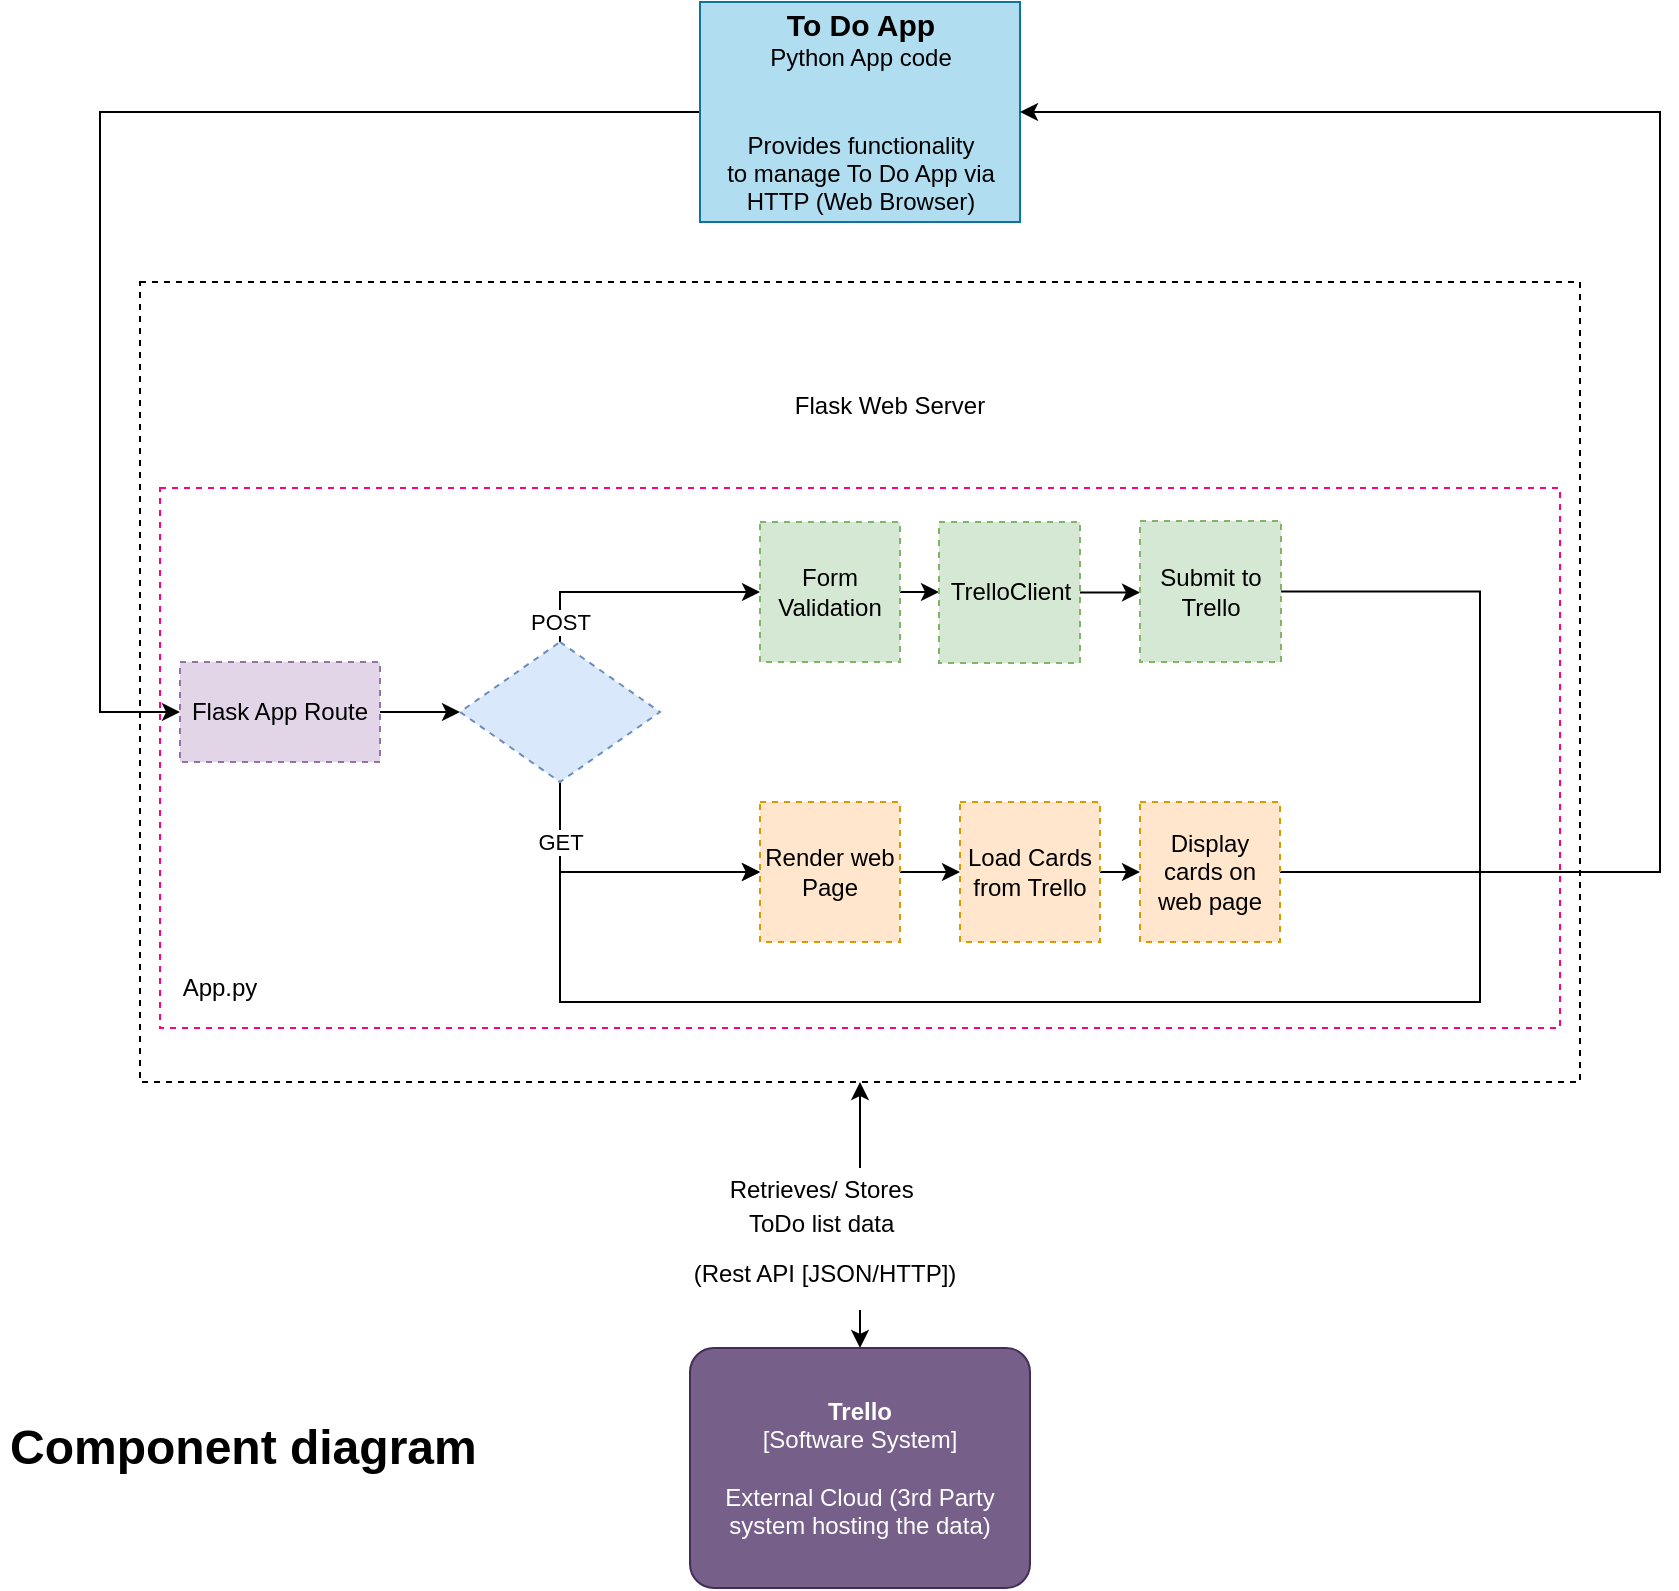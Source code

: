 <mxfile version="14.3.1" type="device"><diagram id="-W3TcTMj0ZsJ3J8jNqaA" name="Page-1"><mxGraphModel dx="942" dy="566" grid="1" gridSize="10" guides="1" tooltips="1" connect="1" arrows="1" fold="1" page="1" pageScale="1" pageWidth="1169" pageHeight="827" math="0" shadow="0"><root><mxCell id="0"/><mxCell id="1" parent="0"/><mxCell id="j61ATMrA_P4RsWBt30EL-5" value="" style="rounded=0;whiteSpace=wrap;html=1;dashed=1;" parent="1" vertex="1"><mxGeometry x="110" y="167" width="720" height="400" as="geometry"/></mxCell><object placeholders="1" c4Name="Trello" c4Type="Software System" c4Description="External Cloud (3rd Party system hosting the data)" label="&lt;b&gt;%c4Name%&lt;/b&gt;&lt;div&gt;[%c4Type%]&lt;/div&gt;&lt;br&gt;&lt;div&gt;%c4Description%&lt;/div&gt;" id="oGpcLFp7hsdf_byBkaVy-14"><mxCell style="rounded=1;whiteSpace=wrap;html=1;labelBackgroundColor=none;fillColor=#76608a;align=center;arcSize=10;strokeColor=#432D57;metaEdit=1;metaData={&quot;c4Type&quot;:{&quot;editable&quot;:false}};points=[[0.25,0,0],[0.5,0,0],[0.75,0,0],[1,0.25,0],[1,0.5,0],[1,0.75,0],[0.75,1,0],[0.5,1,0],[0.25,1,0],[0,0.75,0],[0,0.5,0],[0,0.25,0]];fontColor=#ffffff;" parent="1" vertex="1"><mxGeometry x="385" y="700" width="170" height="120" as="geometry"/></mxCell></object><mxCell id="oGpcLFp7hsdf_byBkaVy-25" value="&lt;h1&gt;Component diagram&lt;/h1&gt;&lt;p&gt;&lt;br&gt;&lt;/p&gt;" style="text;html=1;strokeColor=none;fillColor=none;spacing=5;spacingTop=-20;whiteSpace=wrap;overflow=hidden;rounded=0;" parent="1" vertex="1"><mxGeometry x="40" y="730" width="300" height="50" as="geometry"/></mxCell><mxCell id="j61ATMrA_P4RsWBt30EL-6" value="Flask Web Server" style="text;html=1;strokeColor=none;fillColor=none;align=center;verticalAlign=middle;whiteSpace=wrap;rounded=0;dashed=1;" parent="1" vertex="1"><mxGeometry x="410" y="211" width="150" height="36" as="geometry"/></mxCell><object label="" id="oGpcLFp7hsdf_byBkaVy-17"><mxCell style="endArrow=classic;startArrow=classic;html=1;entryX=0.5;entryY=0;entryDx=0;entryDy=0;entryPerimeter=0;exitX=0.5;exitY=1;exitDx=0;exitDy=0;" parent="1" source="j61ATMrA_P4RsWBt30EL-5" target="oGpcLFp7hsdf_byBkaVy-14" edge="1"><mxGeometry width="50" height="50" relative="1" as="geometry"><mxPoint x="840" y="387" as="sourcePoint"/><mxPoint x="480" y="267" as="targetPoint"/></mxGeometry></mxCell></object><mxCell id="oGpcLFp7hsdf_byBkaVy-18" value="&lt;p style=&quot;line-height: 0%&quot;&gt;&lt;font style=&quot;font-size: 12px&quot;&gt;Retrieves/ Stores&amp;nbsp;&lt;/font&gt;&lt;/p&gt;&lt;p style=&quot;line-height: 120%&quot;&gt;&lt;font style=&quot;font-size: 12px ; line-height: 100%&quot;&gt;ToDo list data&amp;nbsp;&lt;/font&gt;&lt;/p&gt;&lt;p style=&quot;line-height: 120%&quot;&gt;&lt;font style=&quot;font-size: 12px ; line-height: 100%&quot;&gt;(Rest API [JSON/HTTP])&lt;/font&gt;&lt;/p&gt;" style="edgeLabel;html=1;align=center;verticalAlign=middle;resizable=0;points=[];imageHeight=24;autosize=0;" parent="oGpcLFp7hsdf_byBkaVy-17" vertex="1" connectable="0"><mxGeometry x="0.189" y="-1" relative="1" as="geometry"><mxPoint x="-17" y="-1" as="offset"/></mxGeometry></mxCell><mxCell id="dG2j1aDjv72PmFILOHl3-16" style="edgeStyle=orthogonalEdgeStyle;rounded=0;orthogonalLoop=1;jettySize=auto;html=1;exitX=0;exitY=0.5;exitDx=0;exitDy=0;entryX=0;entryY=0.5;entryDx=0;entryDy=0;" edge="1" parent="1" source="dG2j1aDjv72PmFILOHl3-2" target="dG2j1aDjv72PmFILOHl3-4"><mxGeometry relative="1" as="geometry"><Array as="points"><mxPoint x="90" y="82"/><mxPoint x="90" y="382"/></Array></mxGeometry></mxCell><mxCell id="dG2j1aDjv72PmFILOHl3-2" value="&lt;font style=&quot;font-size: 15px&quot;&gt;&lt;b&gt;To Do App&lt;/b&gt;&lt;/font&gt;&lt;br&gt;Python App code&lt;br&gt;&lt;br&gt;&lt;br&gt;Provides functionality&lt;br&gt;to manage To Do App via &lt;br&gt;HTTP (Web Browser)" style="html=1;dashed=0;whitespace=wrap;fillColor=#b1ddf0;strokeColor=#10739e;" vertex="1" parent="1"><mxGeometry x="390" y="27" width="160" height="110" as="geometry"/></mxCell><mxCell id="dG2j1aDjv72PmFILOHl3-11" style="edgeStyle=orthogonalEdgeStyle;rounded=0;orthogonalLoop=1;jettySize=auto;html=1;exitX=0.5;exitY=0;exitDx=0;exitDy=0;" edge="1" parent="1" source="dG2j1aDjv72PmFILOHl3-3" target="dG2j1aDjv72PmFILOHl3-5"><mxGeometry relative="1" as="geometry"/></mxCell><mxCell id="dG2j1aDjv72PmFILOHl3-12" value="POST" style="edgeLabel;html=1;align=center;verticalAlign=middle;resizable=0;points=[];" vertex="1" connectable="0" parent="dG2j1aDjv72PmFILOHl3-11"><mxGeometry x="-0.185" y="-1" relative="1" as="geometry"><mxPoint x="-26" y="14" as="offset"/></mxGeometry></mxCell><mxCell id="dG2j1aDjv72PmFILOHl3-13" style="edgeStyle=orthogonalEdgeStyle;rounded=0;orthogonalLoop=1;jettySize=auto;html=1;exitX=0.5;exitY=1;exitDx=0;exitDy=0;entryX=0;entryY=0.5;entryDx=0;entryDy=0;" edge="1" parent="1" source="dG2j1aDjv72PmFILOHl3-3" target="dG2j1aDjv72PmFILOHl3-7"><mxGeometry relative="1" as="geometry"/></mxCell><mxCell id="dG2j1aDjv72PmFILOHl3-14" value="GET" style="edgeLabel;html=1;align=center;verticalAlign=middle;resizable=0;points=[];" vertex="1" connectable="0" parent="dG2j1aDjv72PmFILOHl3-13"><mxGeometry x="-0.06" y="-2" relative="1" as="geometry"><mxPoint x="-23" y="-17" as="offset"/></mxGeometry></mxCell><mxCell id="dG2j1aDjv72PmFILOHl3-3" value="" style="rhombus;whiteSpace=wrap;html=1;dashed=1;fillColor=#dae8fc;strokeColor=#6c8ebf;" vertex="1" parent="1"><mxGeometry x="270" y="347" width="100" height="70" as="geometry"/></mxCell><mxCell id="dG2j1aDjv72PmFILOHl3-15" style="edgeStyle=orthogonalEdgeStyle;rounded=0;orthogonalLoop=1;jettySize=auto;html=1;exitX=1;exitY=0.5;exitDx=0;exitDy=0;entryX=0;entryY=0.5;entryDx=0;entryDy=0;" edge="1" parent="1" source="dG2j1aDjv72PmFILOHl3-4" target="dG2j1aDjv72PmFILOHl3-3"><mxGeometry relative="1" as="geometry"/></mxCell><mxCell id="dG2j1aDjv72PmFILOHl3-4" value="Flask App Route" style="rounded=0;whiteSpace=wrap;html=1;dashed=1;fillColor=#e1d5e7;strokeColor=#9673a6;" vertex="1" parent="1"><mxGeometry x="130" y="357" width="100" height="50" as="geometry"/></mxCell><mxCell id="dG2j1aDjv72PmFILOHl3-21" style="edgeStyle=orthogonalEdgeStyle;rounded=0;orthogonalLoop=1;jettySize=auto;html=1;exitX=1;exitY=0.5;exitDx=0;exitDy=0;entryX=0;entryY=0.5;entryDx=0;entryDy=0;" edge="1" parent="1" source="dG2j1aDjv72PmFILOHl3-5" target="dG2j1aDjv72PmFILOHl3-6"><mxGeometry relative="1" as="geometry"/></mxCell><mxCell id="dG2j1aDjv72PmFILOHl3-5" value="Form Validation" style="whiteSpace=wrap;html=1;aspect=fixed;dashed=1;fillColor=#d5e8d4;strokeColor=#82b366;" vertex="1" parent="1"><mxGeometry x="420" y="287" width="70" height="70" as="geometry"/></mxCell><mxCell id="dG2j1aDjv72PmFILOHl3-22" style="edgeStyle=orthogonalEdgeStyle;rounded=0;orthogonalLoop=1;jettySize=auto;html=1;exitX=1;exitY=0.5;exitDx=0;exitDy=0;entryX=0;entryY=0.5;entryDx=0;entryDy=0;" edge="1" parent="1" source="dG2j1aDjv72PmFILOHl3-6" target="dG2j1aDjv72PmFILOHl3-18"><mxGeometry relative="1" as="geometry"/></mxCell><mxCell id="dG2j1aDjv72PmFILOHl3-6" value="TrelloClient" style="whiteSpace=wrap;html=1;aspect=fixed;dashed=1;fillColor=#d5e8d4;strokeColor=#82b366;" vertex="1" parent="1"><mxGeometry x="509.5" y="287" width="70.5" height="70.5" as="geometry"/></mxCell><mxCell id="dG2j1aDjv72PmFILOHl3-23" style="edgeStyle=orthogonalEdgeStyle;rounded=0;orthogonalLoop=1;jettySize=auto;html=1;exitX=1;exitY=0.5;exitDx=0;exitDy=0;entryX=0;entryY=0.5;entryDx=0;entryDy=0;" edge="1" parent="1" source="dG2j1aDjv72PmFILOHl3-7" target="dG2j1aDjv72PmFILOHl3-8"><mxGeometry relative="1" as="geometry"/></mxCell><mxCell id="dG2j1aDjv72PmFILOHl3-7" value="Render web Page" style="whiteSpace=wrap;html=1;aspect=fixed;dashed=1;fillColor=#ffe6cc;strokeColor=#d79b00;" vertex="1" parent="1"><mxGeometry x="420" y="427" width="70" height="70" as="geometry"/></mxCell><mxCell id="dG2j1aDjv72PmFILOHl3-24" style="edgeStyle=orthogonalEdgeStyle;rounded=0;orthogonalLoop=1;jettySize=auto;html=1;exitX=1;exitY=0.5;exitDx=0;exitDy=0;entryX=0;entryY=0.5;entryDx=0;entryDy=0;" edge="1" parent="1" source="dG2j1aDjv72PmFILOHl3-8" target="dG2j1aDjv72PmFILOHl3-9"><mxGeometry relative="1" as="geometry"/></mxCell><mxCell id="dG2j1aDjv72PmFILOHl3-8" value="Load Cards from Trello" style="whiteSpace=wrap;html=1;aspect=fixed;dashed=1;fillColor=#ffe6cc;strokeColor=#d79b00;" vertex="1" parent="1"><mxGeometry x="520" y="427" width="70" height="70" as="geometry"/></mxCell><mxCell id="dG2j1aDjv72PmFILOHl3-17" style="edgeStyle=orthogonalEdgeStyle;rounded=0;orthogonalLoop=1;jettySize=auto;html=1;exitX=1;exitY=0.5;exitDx=0;exitDy=0;entryX=1;entryY=0.5;entryDx=0;entryDy=0;" edge="1" parent="1" source="dG2j1aDjv72PmFILOHl3-9" target="dG2j1aDjv72PmFILOHl3-2"><mxGeometry relative="1" as="geometry"><Array as="points"><mxPoint x="870" y="462"/><mxPoint x="870" y="82"/></Array></mxGeometry></mxCell><mxCell id="dG2j1aDjv72PmFILOHl3-9" value="Display cards on web page" style="whiteSpace=wrap;html=1;aspect=fixed;dashed=1;fillColor=#ffe6cc;strokeColor=#d79b00;" vertex="1" parent="1"><mxGeometry x="610" y="427" width="70" height="70" as="geometry"/></mxCell><mxCell id="dG2j1aDjv72PmFILOHl3-20" style="edgeStyle=orthogonalEdgeStyle;rounded=0;orthogonalLoop=1;jettySize=auto;html=1;entryX=0;entryY=0.5;entryDx=0;entryDy=0;" edge="1" parent="1" source="dG2j1aDjv72PmFILOHl3-18" target="dG2j1aDjv72PmFILOHl3-7"><mxGeometry relative="1" as="geometry"><Array as="points"><mxPoint x="780" y="322"/><mxPoint x="780" y="527"/><mxPoint x="320" y="527"/><mxPoint x="320" y="462"/></Array></mxGeometry></mxCell><mxCell id="dG2j1aDjv72PmFILOHl3-18" value="Submit to Trello" style="whiteSpace=wrap;html=1;aspect=fixed;dashed=1;fillColor=#d5e8d4;strokeColor=#82b366;" vertex="1" parent="1"><mxGeometry x="610" y="286.5" width="70.5" height="70.5" as="geometry"/></mxCell><mxCell id="dG2j1aDjv72PmFILOHl3-26" value="" style="rounded=0;whiteSpace=wrap;html=1;dashed=1;fillColor=none;strokeColor=#FF0080;align=left;" vertex="1" parent="1"><mxGeometry x="120" y="270" width="700" height="270" as="geometry"/></mxCell><mxCell id="dG2j1aDjv72PmFILOHl3-27" value="App.py" style="text;html=1;strokeColor=none;fillColor=none;align=center;verticalAlign=middle;whiteSpace=wrap;rounded=0;dashed=1;" vertex="1" parent="1"><mxGeometry x="130" y="510" width="40" height="20" as="geometry"/></mxCell></root></mxGraphModel></diagram></mxfile>